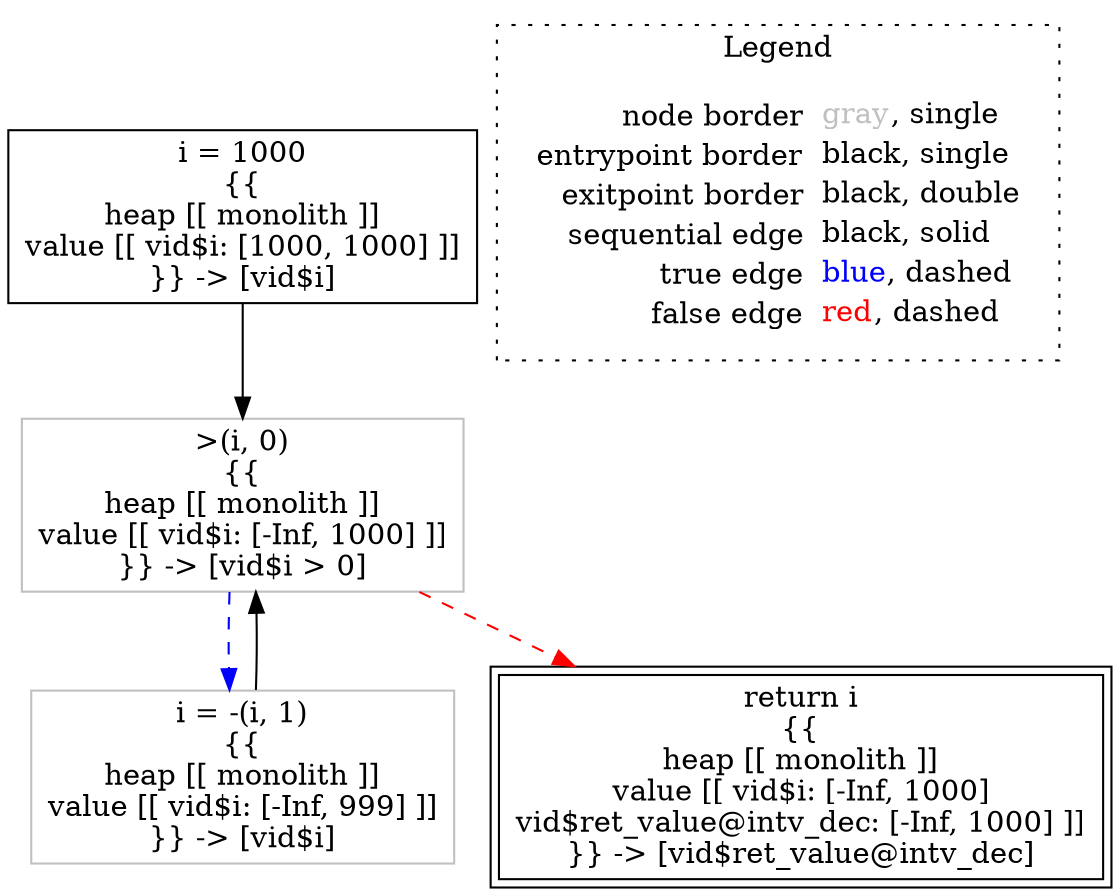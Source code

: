 digraph {
	"node0" [shape="rect",color="black",label=<i = 1000<BR/>{{<BR/>heap [[ monolith ]]<BR/>value [[ vid$i: [1000, 1000] ]]<BR/>}} -&gt; [vid$i]>];
	"node1" [shape="rect",color="gray",label=<i = -(i, 1)<BR/>{{<BR/>heap [[ monolith ]]<BR/>value [[ vid$i: [-Inf, 999] ]]<BR/>}} -&gt; [vid$i]>];
	"node2" [shape="rect",color="gray",label=<&gt;(i, 0)<BR/>{{<BR/>heap [[ monolith ]]<BR/>value [[ vid$i: [-Inf, 1000] ]]<BR/>}} -&gt; [vid$i &gt; 0]>];
	"node3" [shape="rect",color="black",peripheries="2",label=<return i<BR/>{{<BR/>heap [[ monolith ]]<BR/>value [[ vid$i: [-Inf, 1000]<BR/>vid$ret_value@intv_dec: [-Inf, 1000] ]]<BR/>}} -&gt; [vid$ret_value@intv_dec]>];
	"node1" -> "node2" [color="black"];
	"node2" -> "node1" [color="blue",style="dashed"];
	"node2" -> "node3" [color="red",style="dashed"];
	"node0" -> "node2" [color="black"];
subgraph cluster_legend {
	label="Legend";
	style=dotted;
	node [shape=plaintext];
	"legend" [label=<<table border="0" cellpadding="2" cellspacing="0" cellborder="0"><tr><td align="right">node border&nbsp;</td><td align="left"><font color="gray">gray</font>, single</td></tr><tr><td align="right">entrypoint border&nbsp;</td><td align="left"><font color="black">black</font>, single</td></tr><tr><td align="right">exitpoint border&nbsp;</td><td align="left"><font color="black">black</font>, double</td></tr><tr><td align="right">sequential edge&nbsp;</td><td align="left"><font color="black">black</font>, solid</td></tr><tr><td align="right">true edge&nbsp;</td><td align="left"><font color="blue">blue</font>, dashed</td></tr><tr><td align="right">false edge&nbsp;</td><td align="left"><font color="red">red</font>, dashed</td></tr></table>>];
}

}
